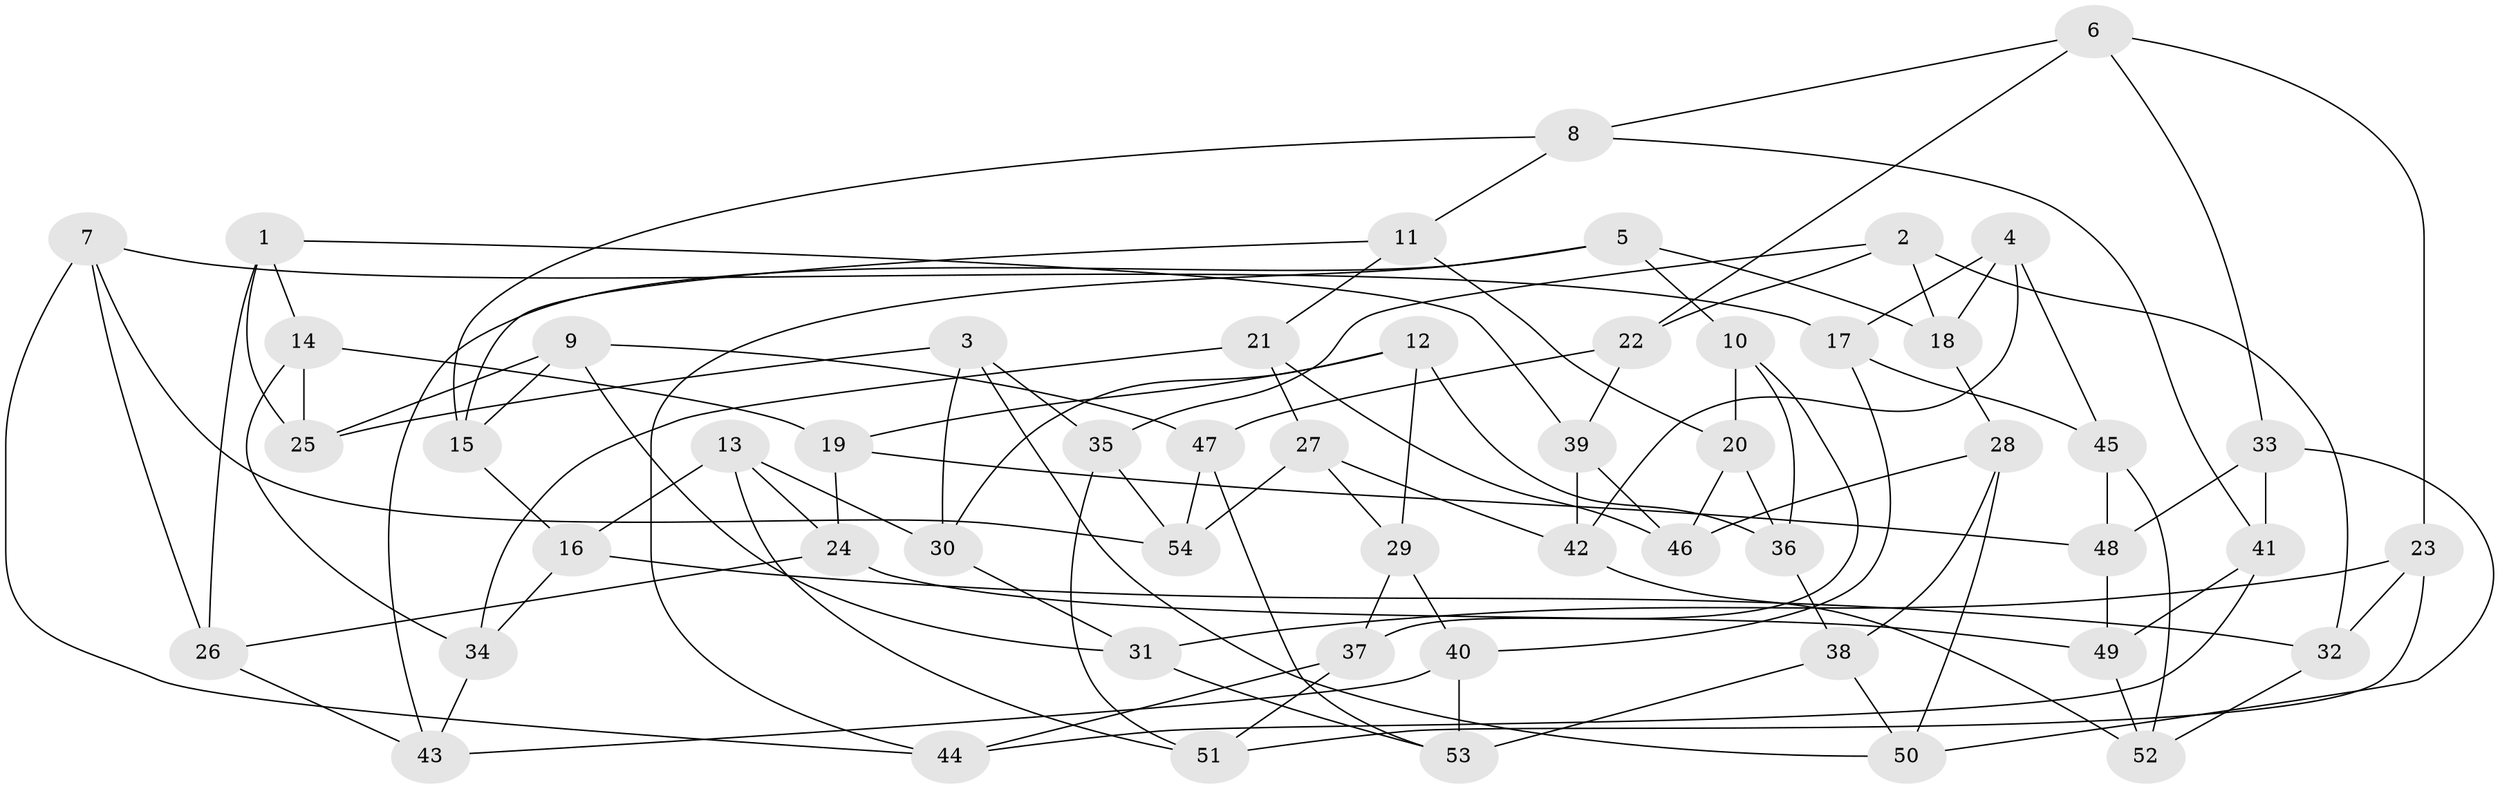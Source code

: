 // coarse degree distribution, {4: 0.3103448275862069, 5: 0.3448275862068966, 6: 0.3448275862068966}
// Generated by graph-tools (version 1.1) at 2025/38/03/04/25 23:38:17]
// undirected, 54 vertices, 108 edges
graph export_dot {
  node [color=gray90,style=filled];
  1;
  2;
  3;
  4;
  5;
  6;
  7;
  8;
  9;
  10;
  11;
  12;
  13;
  14;
  15;
  16;
  17;
  18;
  19;
  20;
  21;
  22;
  23;
  24;
  25;
  26;
  27;
  28;
  29;
  30;
  31;
  32;
  33;
  34;
  35;
  36;
  37;
  38;
  39;
  40;
  41;
  42;
  43;
  44;
  45;
  46;
  47;
  48;
  49;
  50;
  51;
  52;
  53;
  54;
  1 -- 26;
  1 -- 39;
  1 -- 25;
  1 -- 14;
  2 -- 32;
  2 -- 35;
  2 -- 18;
  2 -- 22;
  3 -- 35;
  3 -- 25;
  3 -- 30;
  3 -- 50;
  4 -- 45;
  4 -- 17;
  4 -- 42;
  4 -- 18;
  5 -- 43;
  5 -- 44;
  5 -- 18;
  5 -- 10;
  6 -- 8;
  6 -- 22;
  6 -- 23;
  6 -- 33;
  7 -- 44;
  7 -- 26;
  7 -- 17;
  7 -- 54;
  8 -- 41;
  8 -- 11;
  8 -- 15;
  9 -- 31;
  9 -- 25;
  9 -- 15;
  9 -- 47;
  10 -- 37;
  10 -- 20;
  10 -- 36;
  11 -- 21;
  11 -- 20;
  11 -- 15;
  12 -- 36;
  12 -- 19;
  12 -- 30;
  12 -- 29;
  13 -- 24;
  13 -- 30;
  13 -- 51;
  13 -- 16;
  14 -- 25;
  14 -- 19;
  14 -- 34;
  15 -- 16;
  16 -- 34;
  16 -- 32;
  17 -- 45;
  17 -- 40;
  18 -- 28;
  19 -- 24;
  19 -- 48;
  20 -- 36;
  20 -- 46;
  21 -- 46;
  21 -- 27;
  21 -- 34;
  22 -- 47;
  22 -- 39;
  23 -- 51;
  23 -- 31;
  23 -- 32;
  24 -- 26;
  24 -- 49;
  26 -- 43;
  27 -- 29;
  27 -- 54;
  27 -- 42;
  28 -- 50;
  28 -- 38;
  28 -- 46;
  29 -- 37;
  29 -- 40;
  30 -- 31;
  31 -- 53;
  32 -- 52;
  33 -- 48;
  33 -- 41;
  33 -- 50;
  34 -- 43;
  35 -- 54;
  35 -- 51;
  36 -- 38;
  37 -- 44;
  37 -- 51;
  38 -- 53;
  38 -- 50;
  39 -- 42;
  39 -- 46;
  40 -- 43;
  40 -- 53;
  41 -- 49;
  41 -- 44;
  42 -- 52;
  45 -- 52;
  45 -- 48;
  47 -- 53;
  47 -- 54;
  48 -- 49;
  49 -- 52;
}

